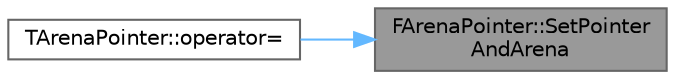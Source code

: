 digraph "FArenaPointer::SetPointerAndArena"
{
 // INTERACTIVE_SVG=YES
 // LATEX_PDF_SIZE
  bgcolor="transparent";
  edge [fontname=Helvetica,fontsize=10,labelfontname=Helvetica,labelfontsize=10];
  node [fontname=Helvetica,fontsize=10,shape=box,height=0.2,width=0.4];
  rankdir="RL";
  Node1 [id="Node000001",label="FArenaPointer::SetPointer\lAndArena",height=0.2,width=0.4,color="gray40", fillcolor="grey60", style="filled", fontcolor="black",tooltip=" "];
  Node1 -> Node2 [id="edge1_Node000001_Node000002",dir="back",color="steelblue1",style="solid",tooltip=" "];
  Node2 [id="Node000002",label="TArenaPointer::operator=",height=0.2,width=0.4,color="grey40", fillcolor="white", style="filled",URL="$db/da9/classTArenaPointer.html#acb7c17e1121e20484b254f02295dc81d",tooltip=" "];
}
